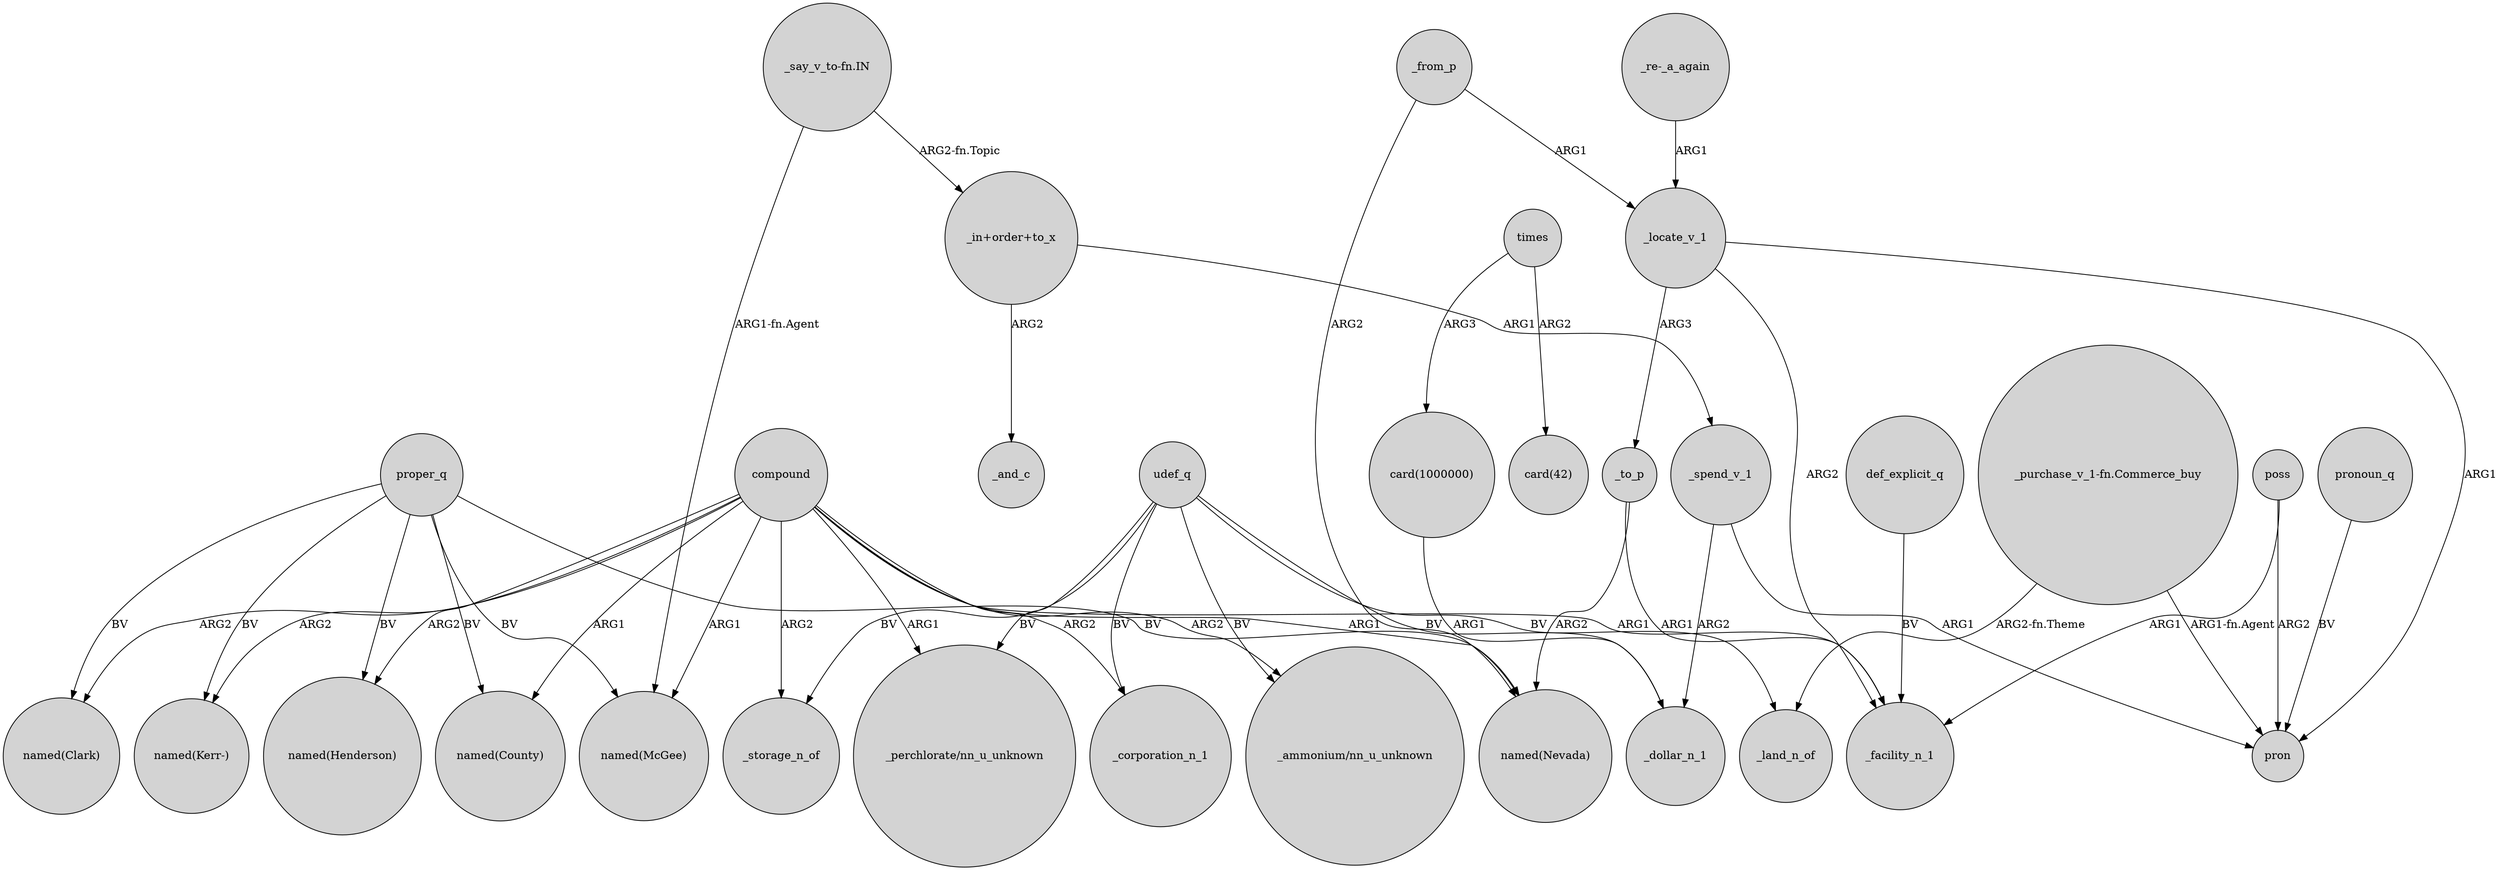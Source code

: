 digraph {
	node [shape=circle style=filled]
	_locate_v_1 -> _facility_n_1 [label=ARG2]
	proper_q -> "named(Nevada)" [label=BV]
	"card(1000000)" -> _dollar_n_1 [label=ARG1]
	compound -> "named(Kerr-)" [label=ARG2]
	_to_p -> _facility_n_1 [label=ARG1]
	"_purchase_v_1-fn.Commerce_buy" -> _land_n_of [label="ARG2-fn.Theme"]
	_spend_v_1 -> pron [label=ARG1]
	"_re-_a_again" -> _locate_v_1 [label=ARG1]
	poss -> pron [label=ARG2]
	_from_p -> "named(Nevada)" [label=ARG2]
	udef_q -> _storage_n_of [label=BV]
	udef_q -> "_perchlorate/nn_u_unknown" [label=BV]
	udef_q -> "_ammonium/nn_u_unknown" [label=BV]
	poss -> _facility_n_1 [label=ARG1]
	compound -> _corporation_n_1 [label=ARG2]
	"_say_v_to-fn.IN" -> "named(McGee)" [label="ARG1-fn.Agent"]
	compound -> _storage_n_of [label=ARG2]
	_to_p -> "named(Nevada)" [label=ARG2]
	udef_q -> _land_n_of [label=BV]
	"_say_v_to-fn.IN" -> "_in+order+to_x" [label="ARG2-fn.Topic"]
	"_purchase_v_1-fn.Commerce_buy" -> pron [label="ARG1-fn.Agent"]
	_spend_v_1 -> _dollar_n_1 [label=ARG2]
	times -> "card(42)" [label=ARG2]
	proper_q -> "named(McGee)" [label=BV]
	pronoun_q -> pron [label=BV]
	udef_q -> _corporation_n_1 [label=BV]
	compound -> "named(Nevada)" [label=ARG1]
	proper_q -> "named(Clark)" [label=BV]
	"_in+order+to_x" -> _spend_v_1 [label=ARG1]
	compound -> "named(McGee)" [label=ARG1]
	times -> "card(1000000)" [label=ARG3]
	compound -> "named(Clark)" [label=ARG2]
	def_explicit_q -> _facility_n_1 [label=BV]
	proper_q -> "named(Kerr-)" [label=BV]
	_from_p -> _locate_v_1 [label=ARG1]
	_locate_v_1 -> pron [label=ARG1]
	compound -> _facility_n_1 [label=ARG1]
	_locate_v_1 -> _to_p [label=ARG3]
	"_in+order+to_x" -> _and_c [label=ARG2]
	compound -> "_ammonium/nn_u_unknown" [label=ARG2]
	compound -> "named(Henderson)" [label=ARG2]
	compound -> "named(County)" [label=ARG1]
	proper_q -> "named(County)" [label=BV]
	compound -> "_perchlorate/nn_u_unknown" [label=ARG1]
	udef_q -> _dollar_n_1 [label=BV]
	proper_q -> "named(Henderson)" [label=BV]
}

